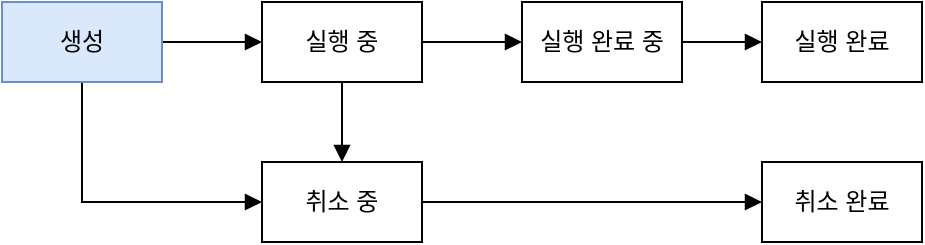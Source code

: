 <mxfile version="26.1.1">
  <diagram name="Page-1" id="9FbVHko1hvg60BiLqjYT">
    <mxGraphModel dx="1114" dy="878" grid="1" gridSize="10" guides="1" tooltips="1" connect="1" arrows="1" fold="1" page="1" pageScale="1" pageWidth="827" pageHeight="1169" math="0" shadow="0">
      <root>
        <mxCell id="0" />
        <mxCell id="1" parent="0" />
        <mxCell id="irCBtZSkwWag_58ZgTe7-1" style="edgeStyle=orthogonalEdgeStyle;rounded=0;orthogonalLoop=1;jettySize=auto;html=1;entryX=0;entryY=0.5;entryDx=0;entryDy=0;endArrow=block;endFill=1;" edge="1" parent="1" source="irCBtZSkwWag_58ZgTe7-2" target="irCBtZSkwWag_58ZgTe7-9">
          <mxGeometry relative="1" as="geometry" />
        </mxCell>
        <mxCell id="irCBtZSkwWag_58ZgTe7-2" value="실행 완료 중" style="rounded=0;whiteSpace=wrap;html=1;" vertex="1" parent="1">
          <mxGeometry x="330" y="60" width="80" height="40" as="geometry" />
        </mxCell>
        <mxCell id="irCBtZSkwWag_58ZgTe7-3" style="edgeStyle=orthogonalEdgeStyle;rounded=0;orthogonalLoop=1;jettySize=auto;html=1;entryX=0;entryY=0.5;entryDx=0;entryDy=0;endArrow=block;endFill=1;" edge="1" parent="1" source="irCBtZSkwWag_58ZgTe7-5" target="irCBtZSkwWag_58ZgTe7-8">
          <mxGeometry relative="1" as="geometry" />
        </mxCell>
        <mxCell id="irCBtZSkwWag_58ZgTe7-4" style="edgeStyle=orthogonalEdgeStyle;rounded=0;orthogonalLoop=1;jettySize=auto;html=1;entryX=0;entryY=0.5;entryDx=0;entryDy=0;endArrow=block;endFill=1;" edge="1" parent="1" source="irCBtZSkwWag_58ZgTe7-5" target="irCBtZSkwWag_58ZgTe7-11">
          <mxGeometry relative="1" as="geometry">
            <Array as="points">
              <mxPoint x="110" y="160" />
            </Array>
          </mxGeometry>
        </mxCell>
        <mxCell id="irCBtZSkwWag_58ZgTe7-5" value="생성" style="rounded=0;whiteSpace=wrap;html=1;fillColor=#dae8fc;strokeColor=#6c8ebf;" vertex="1" parent="1">
          <mxGeometry x="70" y="60" width="80" height="40" as="geometry" />
        </mxCell>
        <mxCell id="irCBtZSkwWag_58ZgTe7-6" style="edgeStyle=orthogonalEdgeStyle;rounded=0;orthogonalLoop=1;jettySize=auto;html=1;entryX=0;entryY=0.5;entryDx=0;entryDy=0;endArrow=block;endFill=1;" edge="1" parent="1" source="irCBtZSkwWag_58ZgTe7-8" target="irCBtZSkwWag_58ZgTe7-2">
          <mxGeometry relative="1" as="geometry" />
        </mxCell>
        <mxCell id="irCBtZSkwWag_58ZgTe7-7" style="edgeStyle=orthogonalEdgeStyle;rounded=0;orthogonalLoop=1;jettySize=auto;html=1;entryX=0.5;entryY=0;entryDx=0;entryDy=0;endArrow=block;endFill=1;" edge="1" parent="1" source="irCBtZSkwWag_58ZgTe7-8" target="irCBtZSkwWag_58ZgTe7-11">
          <mxGeometry relative="1" as="geometry" />
        </mxCell>
        <mxCell id="irCBtZSkwWag_58ZgTe7-8" value="실행 중" style="rounded=0;whiteSpace=wrap;html=1;" vertex="1" parent="1">
          <mxGeometry x="200" y="60" width="80" height="40" as="geometry" />
        </mxCell>
        <mxCell id="irCBtZSkwWag_58ZgTe7-9" value="실행 완료" style="rounded=0;whiteSpace=wrap;html=1;" vertex="1" parent="1">
          <mxGeometry x="450" y="60" width="80" height="40" as="geometry" />
        </mxCell>
        <mxCell id="irCBtZSkwWag_58ZgTe7-10" style="edgeStyle=orthogonalEdgeStyle;rounded=0;orthogonalLoop=1;jettySize=auto;html=1;entryX=0;entryY=0.5;entryDx=0;entryDy=0;endArrow=block;endFill=1;" edge="1" parent="1" source="irCBtZSkwWag_58ZgTe7-11" target="irCBtZSkwWag_58ZgTe7-12">
          <mxGeometry relative="1" as="geometry" />
        </mxCell>
        <mxCell id="irCBtZSkwWag_58ZgTe7-11" value="취소 중" style="rounded=0;whiteSpace=wrap;html=1;" vertex="1" parent="1">
          <mxGeometry x="200" y="140" width="80" height="40" as="geometry" />
        </mxCell>
        <mxCell id="irCBtZSkwWag_58ZgTe7-12" value="취소 완료" style="rounded=0;whiteSpace=wrap;html=1;" vertex="1" parent="1">
          <mxGeometry x="450" y="140" width="80" height="40" as="geometry" />
        </mxCell>
      </root>
    </mxGraphModel>
  </diagram>
</mxfile>
